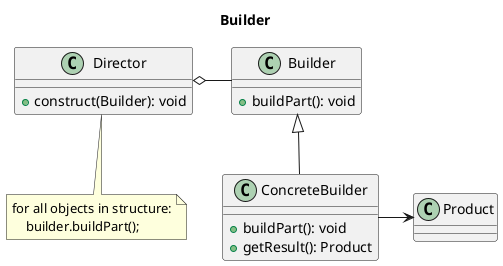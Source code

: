 @startuml

title Builder

class Director {
    + construct(Builder): void
}
class Builder {
    + buildPart(): void
}
note as N1
    for all objects in structure:
        builder.buildPart();
end note
class ConcreteBuilder {
    + buildPart(): void
    + getResult(): Product
}
class Product

Director o- Builder
Director .. N1
Builder <|-- ConcreteBuilder
ConcreteBuilder -> Product

@enduml